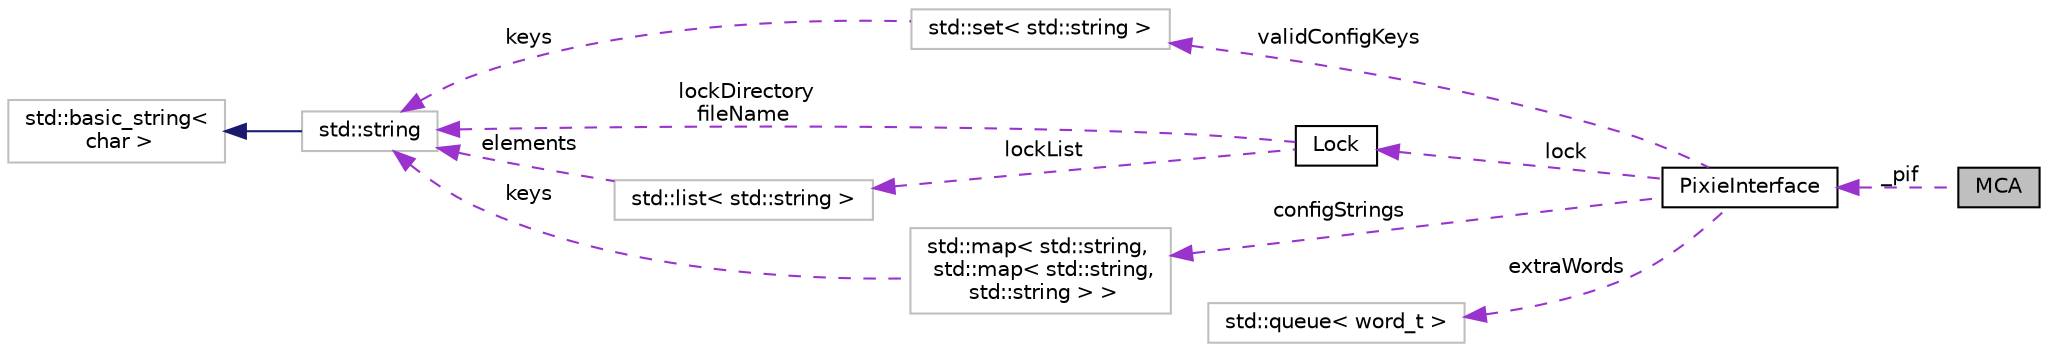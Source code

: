 digraph "MCA"
{
  edge [fontname="Helvetica",fontsize="10",labelfontname="Helvetica",labelfontsize="10"];
  node [fontname="Helvetica",fontsize="10",shape=record];
  rankdir="LR";
  Node1 [label="MCA",height=0.2,width=0.4,color="black", fillcolor="grey75", style="filled", fontcolor="black"];
  Node2 -> Node1 [dir="back",color="darkorchid3",fontsize="10",style="dashed",label=" _pif" ,fontname="Helvetica"];
  Node2 [label="PixieInterface",height=0.2,width=0.4,color="black", fillcolor="white", style="filled",URL="$d9/dc6/class_pixie_interface.html"];
  Node3 -> Node2 [dir="back",color="darkorchid3",fontsize="10",style="dashed",label=" validConfigKeys" ,fontname="Helvetica"];
  Node3 [label="std::set\< std::string \>",height=0.2,width=0.4,color="grey75", fillcolor="white", style="filled"];
  Node4 -> Node3 [dir="back",color="darkorchid3",fontsize="10",style="dashed",label=" keys" ,fontname="Helvetica"];
  Node4 [label="std::string",height=0.2,width=0.4,color="grey75", fillcolor="white", style="filled",tooltip="STL class. "];
  Node5 -> Node4 [dir="back",color="midnightblue",fontsize="10",style="solid",fontname="Helvetica"];
  Node5 [label="std::basic_string\<\l char \>",height=0.2,width=0.4,color="grey75", fillcolor="white", style="filled",tooltip="STL class. "];
  Node6 -> Node2 [dir="back",color="darkorchid3",fontsize="10",style="dashed",label=" lock" ,fontname="Helvetica"];
  Node6 [label="Lock",height=0.2,width=0.4,color="black", fillcolor="white", style="filled",URL="$db/d3b/class_lock.html"];
  Node4 -> Node6 [dir="back",color="darkorchid3",fontsize="10",style="dashed",label=" lockDirectory\nfileName" ,fontname="Helvetica"];
  Node7 -> Node6 [dir="back",color="darkorchid3",fontsize="10",style="dashed",label=" lockList" ,fontname="Helvetica"];
  Node7 [label="std::list\< std::string \>",height=0.2,width=0.4,color="grey75", fillcolor="white", style="filled"];
  Node4 -> Node7 [dir="back",color="darkorchid3",fontsize="10",style="dashed",label=" elements" ,fontname="Helvetica"];
  Node8 -> Node2 [dir="back",color="darkorchid3",fontsize="10",style="dashed",label=" extraWords" ,fontname="Helvetica"];
  Node8 [label="std::queue\< word_t \>",height=0.2,width=0.4,color="grey75", fillcolor="white", style="filled"];
  Node9 -> Node2 [dir="back",color="darkorchid3",fontsize="10",style="dashed",label=" configStrings" ,fontname="Helvetica"];
  Node9 [label="std::map\< std::string,\l std::map\< std::string,\l std::string \> \>",height=0.2,width=0.4,color="grey75", fillcolor="white", style="filled"];
  Node4 -> Node9 [dir="back",color="darkorchid3",fontsize="10",style="dashed",label=" keys" ,fontname="Helvetica"];
}
